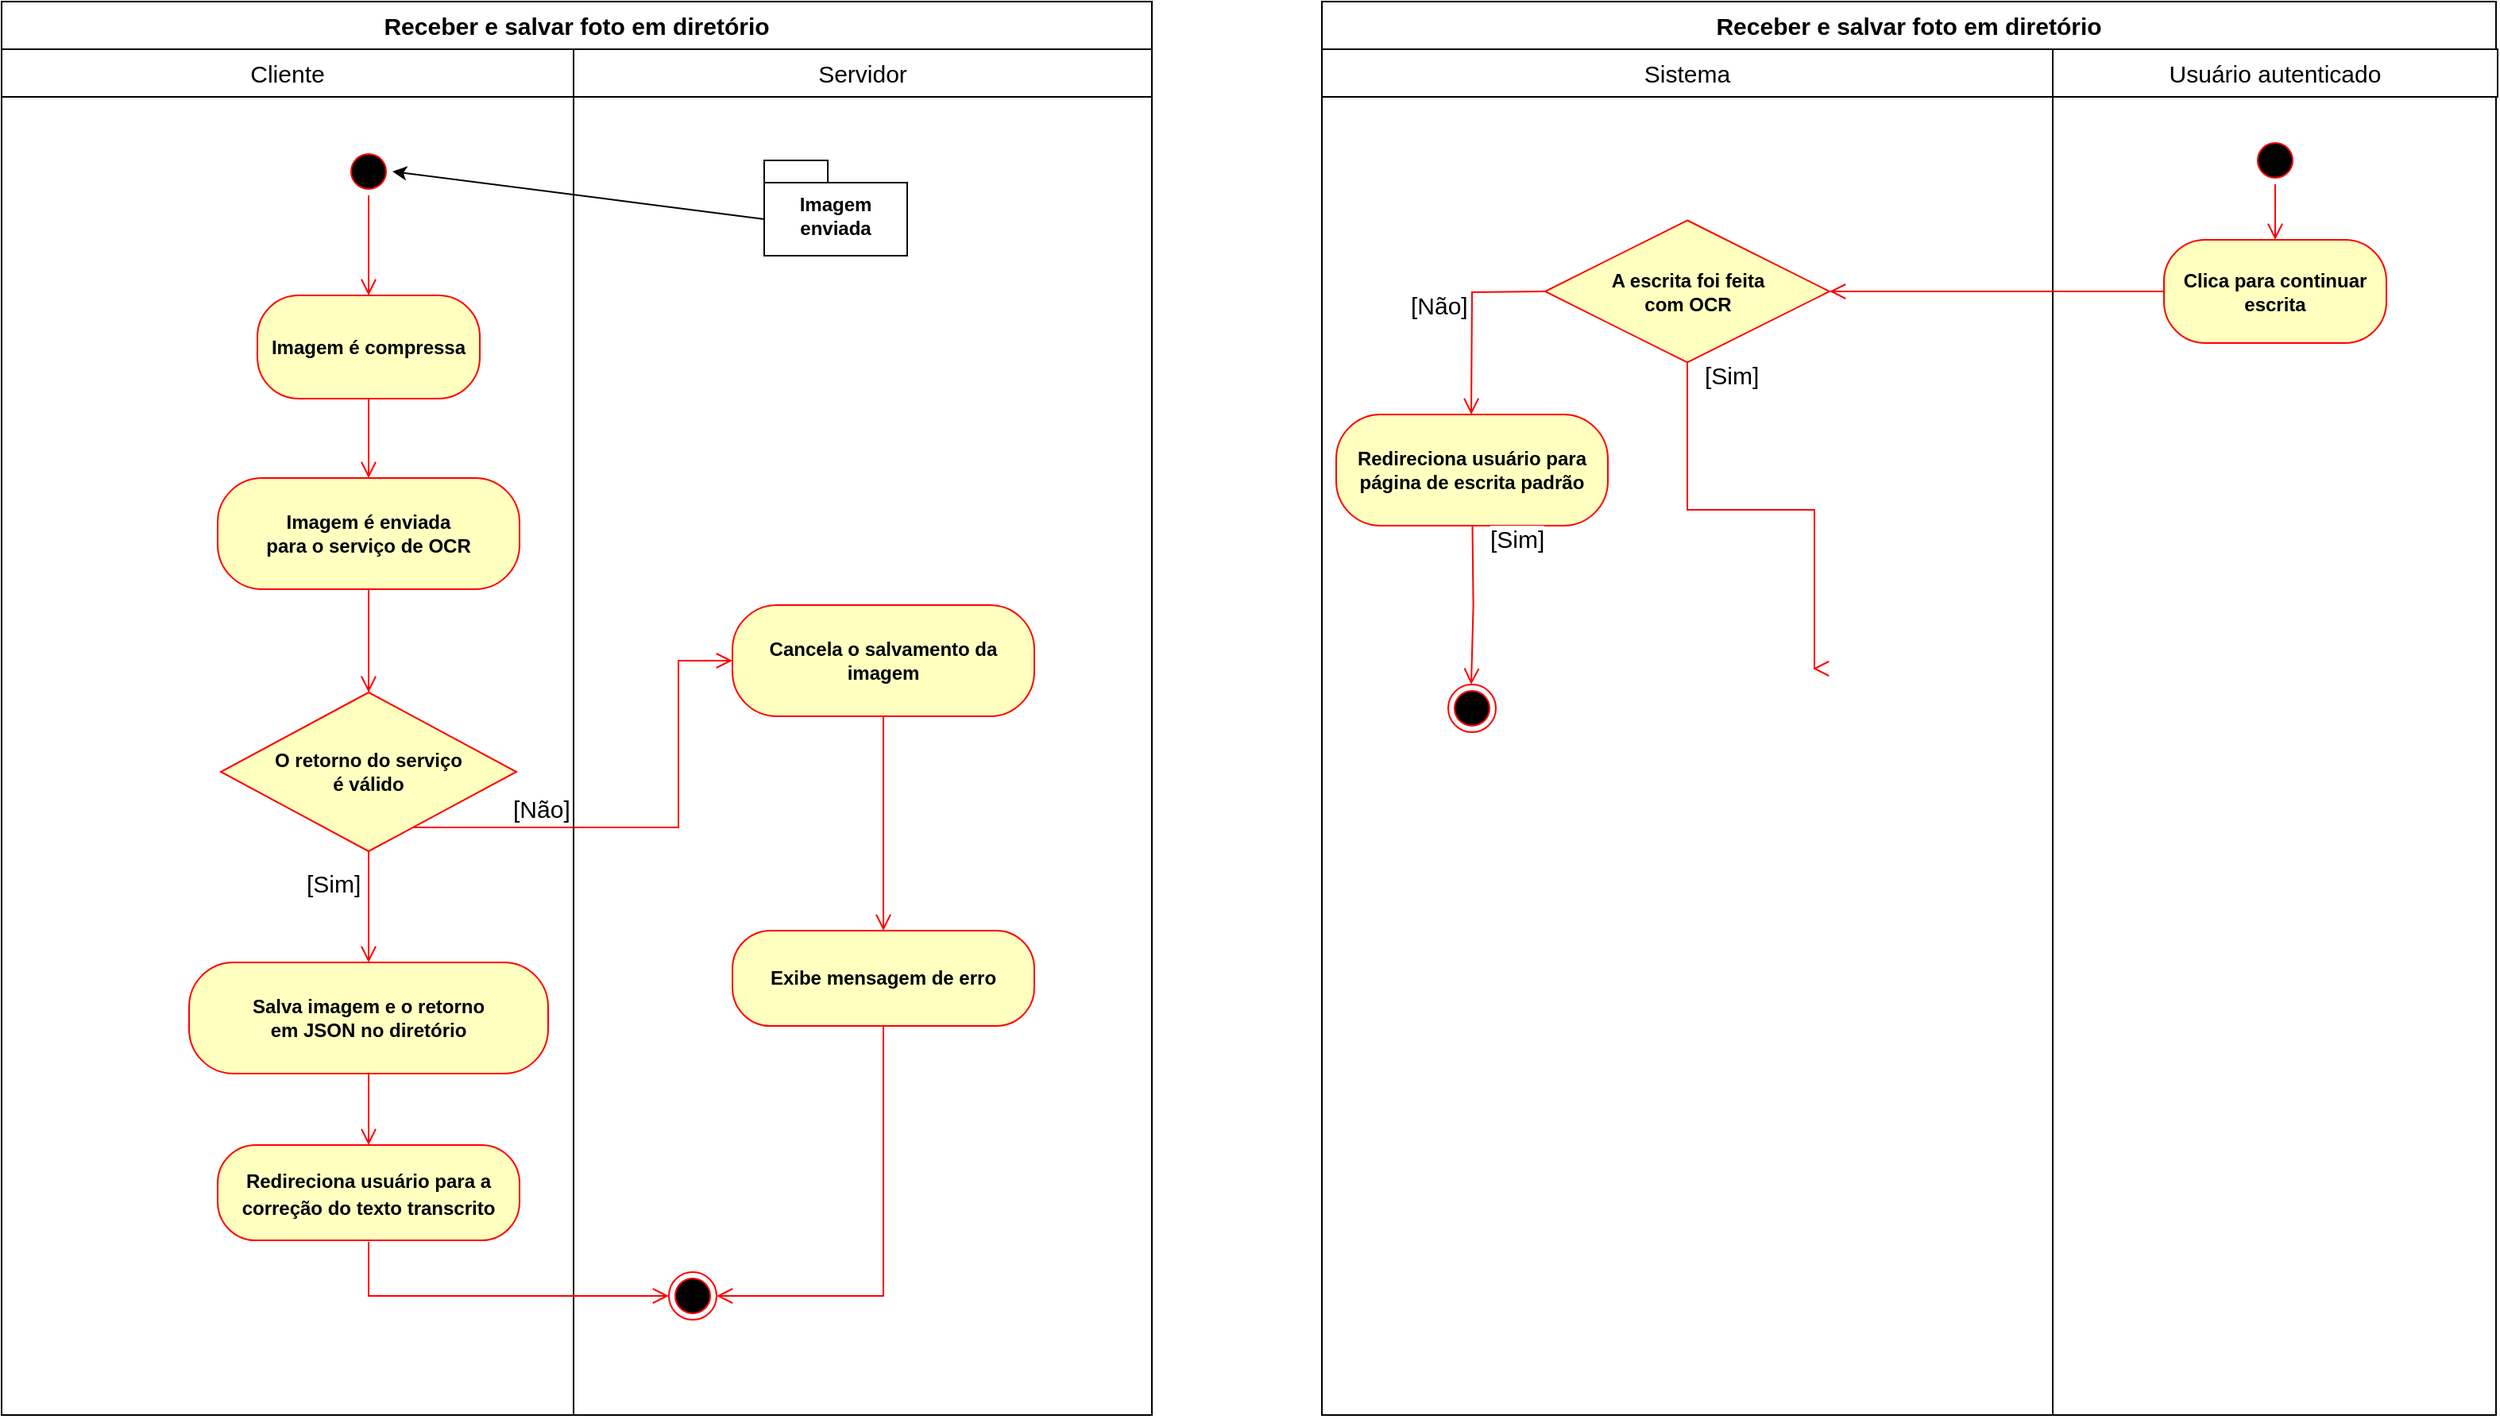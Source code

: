 <mxfile version="24.6.5" type="github">
  <diagram name="Page-1" id="BAec64L_Z81vPXz8HiST">
    <mxGraphModel dx="1593" dy="888" grid="1" gridSize="10" guides="1" tooltips="1" connect="1" arrows="1" fold="1" page="1" pageScale="1" pageWidth="827" pageHeight="1169" math="0" shadow="0">
      <root>
        <mxCell id="0" />
        <mxCell id="1" parent="0" />
        <mxCell id="wz36yzEruvP4x7EnCw-V-7" value="&lt;font style=&quot;font-size: 15px;&quot;&gt;Receber e salvar foto em diretório&lt;/font&gt;" style="swimlane;whiteSpace=wrap;html=1;startSize=30;" vertex="1" parent="1">
          <mxGeometry x="50" y="50" width="724" height="890" as="geometry" />
        </mxCell>
        <mxCell id="wz36yzEruvP4x7EnCw-V-8" value="Imagem enviada " style="shape=folder;fontStyle=1;spacingTop=10;tabWidth=40;tabHeight=14;tabPosition=left;html=1;whiteSpace=wrap;" vertex="1" parent="wz36yzEruvP4x7EnCw-V-7">
          <mxGeometry x="480" y="100" width="90" height="60" as="geometry" />
        </mxCell>
        <mxCell id="wz36yzEruvP4x7EnCw-V-9" value="" style="ellipse;html=1;shape=startState;fillColor=#000000;strokeColor=#ff0000;" vertex="1" parent="wz36yzEruvP4x7EnCw-V-7">
          <mxGeometry x="216" y="92" width="30" height="30" as="geometry" />
        </mxCell>
        <mxCell id="wz36yzEruvP4x7EnCw-V-10" value="" style="edgeStyle=orthogonalEdgeStyle;html=1;verticalAlign=bottom;endArrow=open;endSize=8;strokeColor=#ff0000;rounded=0;" edge="1" source="wz36yzEruvP4x7EnCw-V-9" parent="wz36yzEruvP4x7EnCw-V-7">
          <mxGeometry relative="1" as="geometry">
            <mxPoint x="231" y="185" as="targetPoint" />
          </mxGeometry>
        </mxCell>
        <mxCell id="wz36yzEruvP4x7EnCw-V-11" value="&lt;font size=&quot;1&quot;&gt;&lt;b style=&quot;font-size: 12px;&quot;&gt;Imagem é compressa&lt;/b&gt;&lt;/font&gt;" style="rounded=1;whiteSpace=wrap;html=1;arcSize=40;fontColor=#000000;fillColor=#ffffc0;strokeColor=#ff0000;" vertex="1" parent="wz36yzEruvP4x7EnCw-V-7">
          <mxGeometry x="161" y="185" width="140" height="65" as="geometry" />
        </mxCell>
        <mxCell id="wz36yzEruvP4x7EnCw-V-12" value="" style="edgeStyle=orthogonalEdgeStyle;html=1;verticalAlign=bottom;endArrow=open;endSize=8;strokeColor=#ff0000;rounded=0;" edge="1" source="wz36yzEruvP4x7EnCw-V-11" parent="wz36yzEruvP4x7EnCw-V-7">
          <mxGeometry relative="1" as="geometry">
            <mxPoint x="231" y="300" as="targetPoint" />
          </mxGeometry>
        </mxCell>
        <mxCell id="wz36yzEruvP4x7EnCw-V-14" value="" style="endArrow=classic;html=1;rounded=0;entryX=1;entryY=0.5;entryDx=0;entryDy=0;exitX=0;exitY=0;exitDx=0;exitDy=37;exitPerimeter=0;" edge="1" parent="wz36yzEruvP4x7EnCw-V-7" source="wz36yzEruvP4x7EnCw-V-8" target="wz36yzEruvP4x7EnCw-V-9">
          <mxGeometry width="50" height="50" relative="1" as="geometry">
            <mxPoint x="284" y="109.23" as="sourcePoint" />
            <mxPoint x="364" y="109.23" as="targetPoint" />
          </mxGeometry>
        </mxCell>
        <mxCell id="wz36yzEruvP4x7EnCw-V-16" value="&lt;font style=&quot;font-size: 12px;&quot;&gt;&lt;b&gt;Imagem é enviada &lt;br&gt;para o serviço de OCR&lt;/b&gt;&lt;/font&gt;" style="rounded=1;whiteSpace=wrap;html=1;arcSize=40;fontColor=#000000;fillColor=#ffffc0;strokeColor=#ff0000;" vertex="1" parent="wz36yzEruvP4x7EnCw-V-7">
          <mxGeometry x="136" y="300" width="190" height="70" as="geometry" />
        </mxCell>
        <mxCell id="wz36yzEruvP4x7EnCw-V-17" value="" style="edgeStyle=orthogonalEdgeStyle;html=1;verticalAlign=bottom;endArrow=open;endSize=8;strokeColor=#ff0000;rounded=0;" edge="1" source="wz36yzEruvP4x7EnCw-V-18" parent="wz36yzEruvP4x7EnCw-V-7">
          <mxGeometry relative="1" as="geometry">
            <mxPoint x="231" y="470" as="targetPoint" />
          </mxGeometry>
        </mxCell>
        <mxCell id="wz36yzEruvP4x7EnCw-V-19" value="&lt;font style=&quot;font-size: 15px;&quot;&gt;[&lt;/font&gt;&lt;font style=&quot;font-size: 15px;&quot;&gt;Não]&lt;/font&gt;" style="edgeStyle=orthogonalEdgeStyle;html=1;align=left;verticalAlign=bottom;endArrow=open;endSize=8;strokeColor=#ff0000;rounded=0;entryX=0;entryY=0.5;entryDx=0;entryDy=0;" edge="1" source="wz36yzEruvP4x7EnCw-V-18" parent="wz36yzEruvP4x7EnCw-V-7" target="wz36yzEruvP4x7EnCw-V-21">
          <mxGeometry x="-0.601" relative="1" as="geometry">
            <mxPoint x="560" y="380" as="targetPoint" />
            <Array as="points">
              <mxPoint x="426" y="520" />
              <mxPoint x="426" y="415" />
            </Array>
            <mxPoint as="offset" />
          </mxGeometry>
        </mxCell>
        <mxCell id="wz36yzEruvP4x7EnCw-V-20" value="&lt;font style=&quot;font-size: 15px;&quot;&gt;[&lt;/font&gt;&lt;font style=&quot;font-size: 15px;&quot;&gt;Sim]&lt;/font&gt;" style="edgeStyle=orthogonalEdgeStyle;html=1;align=left;verticalAlign=top;endArrow=open;endSize=8;strokeColor=#ff0000;rounded=0;entryX=0.5;entryY=0;entryDx=0;entryDy=0;" edge="1" source="wz36yzEruvP4x7EnCw-V-18" parent="wz36yzEruvP4x7EnCw-V-7" target="wz36yzEruvP4x7EnCw-V-24">
          <mxGeometry x="-0.857" y="-41" relative="1" as="geometry">
            <mxPoint x="180" y="630" as="targetPoint" />
            <mxPoint as="offset" />
          </mxGeometry>
        </mxCell>
        <mxCell id="wz36yzEruvP4x7EnCw-V-21" value="&lt;b&gt;Cancela o salvamento da imagem&lt;br&gt;&lt;/b&gt;" style="rounded=1;whiteSpace=wrap;html=1;arcSize=40;fontColor=#000000;fillColor=#ffffc0;strokeColor=#ff0000;" vertex="1" parent="wz36yzEruvP4x7EnCw-V-7">
          <mxGeometry x="460" y="380" width="190" height="70" as="geometry" />
        </mxCell>
        <mxCell id="wz36yzEruvP4x7EnCw-V-22" value="&lt;b&gt;Exibe mensagem de erro&lt;/b&gt;" style="rounded=1;whiteSpace=wrap;html=1;arcSize=40;fontColor=#000000;fillColor=#ffffc0;strokeColor=#ff0000;" vertex="1" parent="wz36yzEruvP4x7EnCw-V-7">
          <mxGeometry x="460" y="585" width="190" height="60" as="geometry" />
        </mxCell>
        <mxCell id="wz36yzEruvP4x7EnCw-V-23" value="" style="edgeStyle=orthogonalEdgeStyle;html=1;verticalAlign=bottom;endArrow=open;endSize=8;strokeColor=#ff0000;rounded=0;exitX=0.5;exitY=1;exitDx=0;exitDy=0;entryX=0.5;entryY=0;entryDx=0;entryDy=0;" edge="1" source="wz36yzEruvP4x7EnCw-V-21" parent="wz36yzEruvP4x7EnCw-V-7" target="wz36yzEruvP4x7EnCw-V-22">
          <mxGeometry relative="1" as="geometry">
            <mxPoint x="820" y="465" as="targetPoint" />
          </mxGeometry>
        </mxCell>
        <mxCell id="wz36yzEruvP4x7EnCw-V-24" value="&lt;b&gt;Salva imagem e o retorno &lt;br&gt;em JSON no diretório&lt;br&gt;&lt;/b&gt;" style="rounded=1;whiteSpace=wrap;html=1;arcSize=40;fontColor=#000000;fillColor=#ffffc0;strokeColor=#ff0000;" vertex="1" parent="wz36yzEruvP4x7EnCw-V-7">
          <mxGeometry x="118" y="605" width="226" height="70" as="geometry" />
        </mxCell>
        <mxCell id="wz36yzEruvP4x7EnCw-V-25" value="" style="edgeStyle=orthogonalEdgeStyle;html=1;verticalAlign=bottom;endArrow=open;endSize=8;strokeColor=#ff0000;rounded=0;" edge="1" source="wz36yzEruvP4x7EnCw-V-24" parent="wz36yzEruvP4x7EnCw-V-7">
          <mxGeometry relative="1" as="geometry">
            <mxPoint x="231" y="720" as="targetPoint" />
          </mxGeometry>
        </mxCell>
        <mxCell id="wz36yzEruvP4x7EnCw-V-26" value="" style="edgeStyle=orthogonalEdgeStyle;html=1;verticalAlign=bottom;endArrow=open;endSize=8;strokeColor=#ff0000;rounded=0;" edge="1" parent="wz36yzEruvP4x7EnCw-V-7" source="wz36yzEruvP4x7EnCw-V-16" target="wz36yzEruvP4x7EnCw-V-18">
          <mxGeometry relative="1" as="geometry">
            <mxPoint x="281" y="520" as="targetPoint" />
            <mxPoint x="281" y="420" as="sourcePoint" />
          </mxGeometry>
        </mxCell>
        <mxCell id="wz36yzEruvP4x7EnCw-V-18" value="&lt;font style=&quot;font-size: 12px;&quot;&gt;&lt;b&gt;O retorno do serviço&lt;br&gt; é válido&lt;/b&gt;&lt;/font&gt;" style="rhombus;whiteSpace=wrap;html=1;fontColor=#000000;fillColor=#ffffc0;strokeColor=#ff0000;" vertex="1" parent="wz36yzEruvP4x7EnCw-V-7">
          <mxGeometry x="138" y="435" width="186" height="100" as="geometry" />
        </mxCell>
        <mxCell id="wz36yzEruvP4x7EnCw-V-51" value="" style="ellipse;html=1;shape=endState;fillColor=#000000;strokeColor=#ff0000;" vertex="1" parent="wz36yzEruvP4x7EnCw-V-7">
          <mxGeometry x="420" y="800" width="30" height="30" as="geometry" />
        </mxCell>
        <mxCell id="wz36yzEruvP4x7EnCw-V-52" value="&lt;font style=&quot;font-size: 14px;&quot;&gt;&lt;b style=&quot;font-size: 12px;&quot;&gt;&lt;font style=&quot;font-size: 12px;&quot;&gt;Redireciona usuário para a correção do texto transcrito&lt;br&gt;&lt;/font&gt;&lt;/b&gt;&lt;/font&gt;" style="rounded=1;whiteSpace=wrap;html=1;arcSize=40;fontColor=#000000;fillColor=#ffffc0;strokeColor=#ff0000;" vertex="1" parent="wz36yzEruvP4x7EnCw-V-7">
          <mxGeometry x="136" y="720" width="190" height="60" as="geometry" />
        </mxCell>
        <mxCell id="wz36yzEruvP4x7EnCw-V-54" value="&lt;font style=&quot;font-size: 15px;&quot;&gt;Cliente&lt;/font&gt;" style="html=1;whiteSpace=wrap;" vertex="1" parent="wz36yzEruvP4x7EnCw-V-7">
          <mxGeometry y="30" width="360" height="30" as="geometry" />
        </mxCell>
        <mxCell id="wz36yzEruvP4x7EnCw-V-55" value="&lt;font style=&quot;font-size: 15px;&quot;&gt;Servidor&lt;/font&gt;" style="html=1;whiteSpace=wrap;" vertex="1" parent="wz36yzEruvP4x7EnCw-V-7">
          <mxGeometry x="360" y="30" width="364" height="30" as="geometry" />
        </mxCell>
        <mxCell id="wz36yzEruvP4x7EnCw-V-56" value="" style="endArrow=none;html=1;rounded=0;entryX=1;entryY=0.5;entryDx=0;entryDy=0;" edge="1" parent="wz36yzEruvP4x7EnCw-V-7">
          <mxGeometry width="50" height="50" relative="1" as="geometry">
            <mxPoint x="360" y="890" as="sourcePoint" />
            <mxPoint x="360" y="45" as="targetPoint" />
          </mxGeometry>
        </mxCell>
        <mxCell id="wz36yzEruvP4x7EnCw-V-64" value="" style="edgeStyle=orthogonalEdgeStyle;html=1;verticalAlign=bottom;endArrow=open;endSize=8;strokeColor=#ff0000;rounded=0;exitX=0.5;exitY=1;exitDx=0;exitDy=0;entryX=1;entryY=0.5;entryDx=0;entryDy=0;" edge="1" parent="wz36yzEruvP4x7EnCw-V-7" source="wz36yzEruvP4x7EnCw-V-22" target="wz36yzEruvP4x7EnCw-V-51">
          <mxGeometry relative="1" as="geometry">
            <mxPoint x="554.38" y="800" as="targetPoint" />
            <mxPoint x="554.38" y="665" as="sourcePoint" />
          </mxGeometry>
        </mxCell>
        <mxCell id="wz36yzEruvP4x7EnCw-V-28" value="&lt;font style=&quot;font-size: 15px;&quot;&gt;Receber e salvar foto em diretório&lt;/font&gt;" style="swimlane;whiteSpace=wrap;html=1;startSize=30;" vertex="1" parent="1">
          <mxGeometry x="881" y="50" width="739" height="890" as="geometry" />
        </mxCell>
        <mxCell id="wz36yzEruvP4x7EnCw-V-30" value="" style="ellipse;html=1;shape=startState;fillColor=#000000;strokeColor=#ff0000;" vertex="1" parent="wz36yzEruvP4x7EnCw-V-28">
          <mxGeometry x="585" y="85" width="30" height="30" as="geometry" />
        </mxCell>
        <mxCell id="wz36yzEruvP4x7EnCw-V-31" value="" style="edgeStyle=orthogonalEdgeStyle;html=1;verticalAlign=bottom;endArrow=open;endSize=8;strokeColor=#ff0000;rounded=0;exitX=0.5;exitY=1;exitDx=0;exitDy=0;entryX=0.5;entryY=0;entryDx=0;entryDy=0;" edge="1" parent="wz36yzEruvP4x7EnCw-V-28" source="wz36yzEruvP4x7EnCw-V-30" target="wz36yzEruvP4x7EnCw-V-32">
          <mxGeometry relative="1" as="geometry">
            <mxPoint x="231" y="185" as="targetPoint" />
          </mxGeometry>
        </mxCell>
        <mxCell id="wz36yzEruvP4x7EnCw-V-32" value="&lt;b style=&quot;&quot;&gt;Clica para continuar escrita&lt;br&gt;&lt;/b&gt;" style="rounded=1;whiteSpace=wrap;html=1;arcSize=40;fontColor=#000000;fillColor=#ffffc0;strokeColor=#ff0000;" vertex="1" parent="wz36yzEruvP4x7EnCw-V-28">
          <mxGeometry x="530" y="150" width="140" height="65" as="geometry" />
        </mxCell>
        <mxCell id="wz36yzEruvP4x7EnCw-V-43" value="&lt;b&gt;Redireciona usuário para página de escrita padrão&lt;br&gt;&lt;/b&gt;" style="rounded=1;whiteSpace=wrap;html=1;arcSize=40;fontColor=#000000;fillColor=#ffffc0;strokeColor=#ff0000;" vertex="1" parent="wz36yzEruvP4x7EnCw-V-28">
          <mxGeometry x="9" y="260" width="171" height="70" as="geometry" />
        </mxCell>
        <mxCell id="wz36yzEruvP4x7EnCw-V-47" value="&lt;font size=&quot;1&quot;&gt;&lt;span style=&quot;font-size: 15px;&quot;&gt;Sistema&lt;/span&gt;&lt;/font&gt;" style="html=1;whiteSpace=wrap;" vertex="1" parent="wz36yzEruvP4x7EnCw-V-28">
          <mxGeometry y="30" width="460" height="30" as="geometry" />
        </mxCell>
        <mxCell id="wz36yzEruvP4x7EnCw-V-48" value="&lt;font style=&quot;font-size: 15px;&quot;&gt;Usuário autenticado&lt;/font&gt;" style="html=1;whiteSpace=wrap;" vertex="1" parent="wz36yzEruvP4x7EnCw-V-28">
          <mxGeometry x="460" y="30" width="280" height="30" as="geometry" />
        </mxCell>
        <mxCell id="wz36yzEruvP4x7EnCw-V-50" value="" style="endArrow=none;html=1;rounded=0;entryX=1;entryY=0.5;entryDx=0;entryDy=0;" edge="1" parent="wz36yzEruvP4x7EnCw-V-28" target="wz36yzEruvP4x7EnCw-V-47">
          <mxGeometry width="50" height="50" relative="1" as="geometry">
            <mxPoint x="460" y="890" as="sourcePoint" />
            <mxPoint x="519" y="140" as="targetPoint" />
          </mxGeometry>
        </mxCell>
        <mxCell id="wz36yzEruvP4x7EnCw-V-61" value="&lt;font style=&quot;font-size: 15px;&quot;&gt;[Não]&lt;/font&gt;" style="edgeStyle=orthogonalEdgeStyle;html=1;align=left;verticalAlign=bottom;endArrow=open;endSize=8;strokeColor=#ff0000;rounded=0;exitX=0;exitY=0.5;exitDx=0;exitDy=0;entryX=0.5;entryY=0;entryDx=0;entryDy=0;" edge="1" parent="wz36yzEruvP4x7EnCw-V-28">
          <mxGeometry x="0.08" y="-40" relative="1" as="geometry">
            <mxPoint x="94" y="260" as="targetPoint" />
            <mxPoint x="140.5" y="182.5" as="sourcePoint" />
            <mxPoint as="offset" />
          </mxGeometry>
        </mxCell>
        <mxCell id="wz36yzEruvP4x7EnCw-V-62" value="&lt;font style=&quot;font-size: 15px;&quot;&gt;[Sim]&lt;/font&gt;" style="edgeStyle=orthogonalEdgeStyle;html=1;align=left;verticalAlign=top;endArrow=open;endSize=8;strokeColor=#ff0000;rounded=0;exitX=0.5;exitY=1;exitDx=0;exitDy=0;" edge="1" parent="wz36yzEruvP4x7EnCw-V-28">
          <mxGeometry x="-1" y="12" relative="1" as="geometry">
            <mxPoint x="309" y="420" as="targetPoint" />
            <mxPoint x="230.0" y="227.25" as="sourcePoint" />
            <Array as="points">
              <mxPoint x="230" y="320" />
              <mxPoint x="310" y="320" />
              <mxPoint x="310" y="420" />
            </Array>
            <mxPoint x="-3" y="-7" as="offset" />
          </mxGeometry>
        </mxCell>
        <mxCell id="wz36yzEruvP4x7EnCw-V-65" value="&lt;font style=&quot;font-size: 15px;&quot;&gt;[Sim]&lt;/font&gt;" style="edgeStyle=orthogonalEdgeStyle;html=1;align=left;verticalAlign=top;endArrow=open;endSize=8;strokeColor=#ff0000;rounded=0;exitX=0.5;exitY=1;exitDx=0;exitDy=0;" edge="1" parent="wz36yzEruvP4x7EnCw-V-28">
          <mxGeometry x="-1" y="12" relative="1" as="geometry">
            <mxPoint x="94" y="430" as="targetPoint" />
            <mxPoint x="94.75" y="330" as="sourcePoint" />
            <mxPoint x="-3" y="-7" as="offset" />
          </mxGeometry>
        </mxCell>
        <mxCell id="wz36yzEruvP4x7EnCw-V-66" value="" style="ellipse;html=1;shape=endState;fillColor=#000000;strokeColor=#ff0000;" vertex="1" parent="wz36yzEruvP4x7EnCw-V-28">
          <mxGeometry x="79.5" y="430" width="30" height="30" as="geometry" />
        </mxCell>
        <mxCell id="wz36yzEruvP4x7EnCw-V-53" value="" style="edgeStyle=orthogonalEdgeStyle;html=1;verticalAlign=bottom;endArrow=open;endSize=8;strokeColor=#ff0000;rounded=0;entryX=0;entryY=0.5;entryDx=0;entryDy=0;" edge="1" parent="1" target="wz36yzEruvP4x7EnCw-V-51">
          <mxGeometry relative="1" as="geometry">
            <mxPoint x="281" y="876" as="targetPoint" />
            <mxPoint x="281" y="831" as="sourcePoint" />
            <Array as="points">
              <mxPoint x="281" y="865" />
            </Array>
          </mxGeometry>
        </mxCell>
        <mxCell id="wz36yzEruvP4x7EnCw-V-63" value="&lt;b&gt;A escrita foi feita &lt;br&gt;com OCR&lt;/b&gt;" style="rhombus;whiteSpace=wrap;html=1;fontColor=#000000;fillColor=#ffffc0;strokeColor=#ff0000;" vertex="1" parent="1">
          <mxGeometry x="1021.5" y="187.75" width="179" height="89.5" as="geometry" />
        </mxCell>
        <mxCell id="wz36yzEruvP4x7EnCw-V-33" value="" style="edgeStyle=orthogonalEdgeStyle;html=1;verticalAlign=bottom;endArrow=open;endSize=8;strokeColor=#ff0000;rounded=0;entryX=1;entryY=0.5;entryDx=0;entryDy=0;" edge="1" parent="1" source="wz36yzEruvP4x7EnCw-V-32" target="wz36yzEruvP4x7EnCw-V-63">
          <mxGeometry relative="1" as="geometry">
            <mxPoint x="1206" y="232.5" as="targetPoint" />
          </mxGeometry>
        </mxCell>
      </root>
    </mxGraphModel>
  </diagram>
</mxfile>
